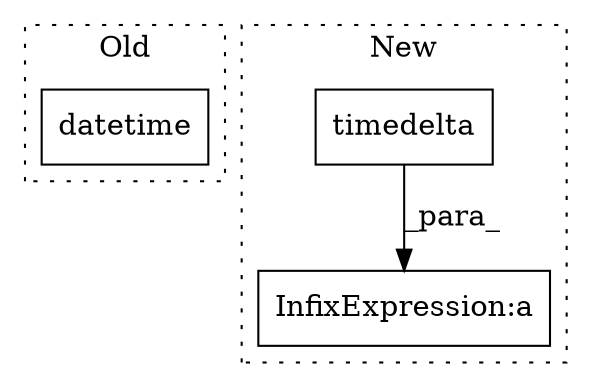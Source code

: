 digraph G {
subgraph cluster0 {
1 [label="datetime" a="32" s="1300" l="10" shape="box"];
label = "Old";
style="dotted";
}
subgraph cluster1 {
2 [label="timedelta" a="32" s="1305,1318" l="10,1" shape="box"];
3 [label="InfixExpression:a" a="27" s="1302" l="3" shape="box"];
label = "New";
style="dotted";
}
2 -> 3 [label="_para_"];
}